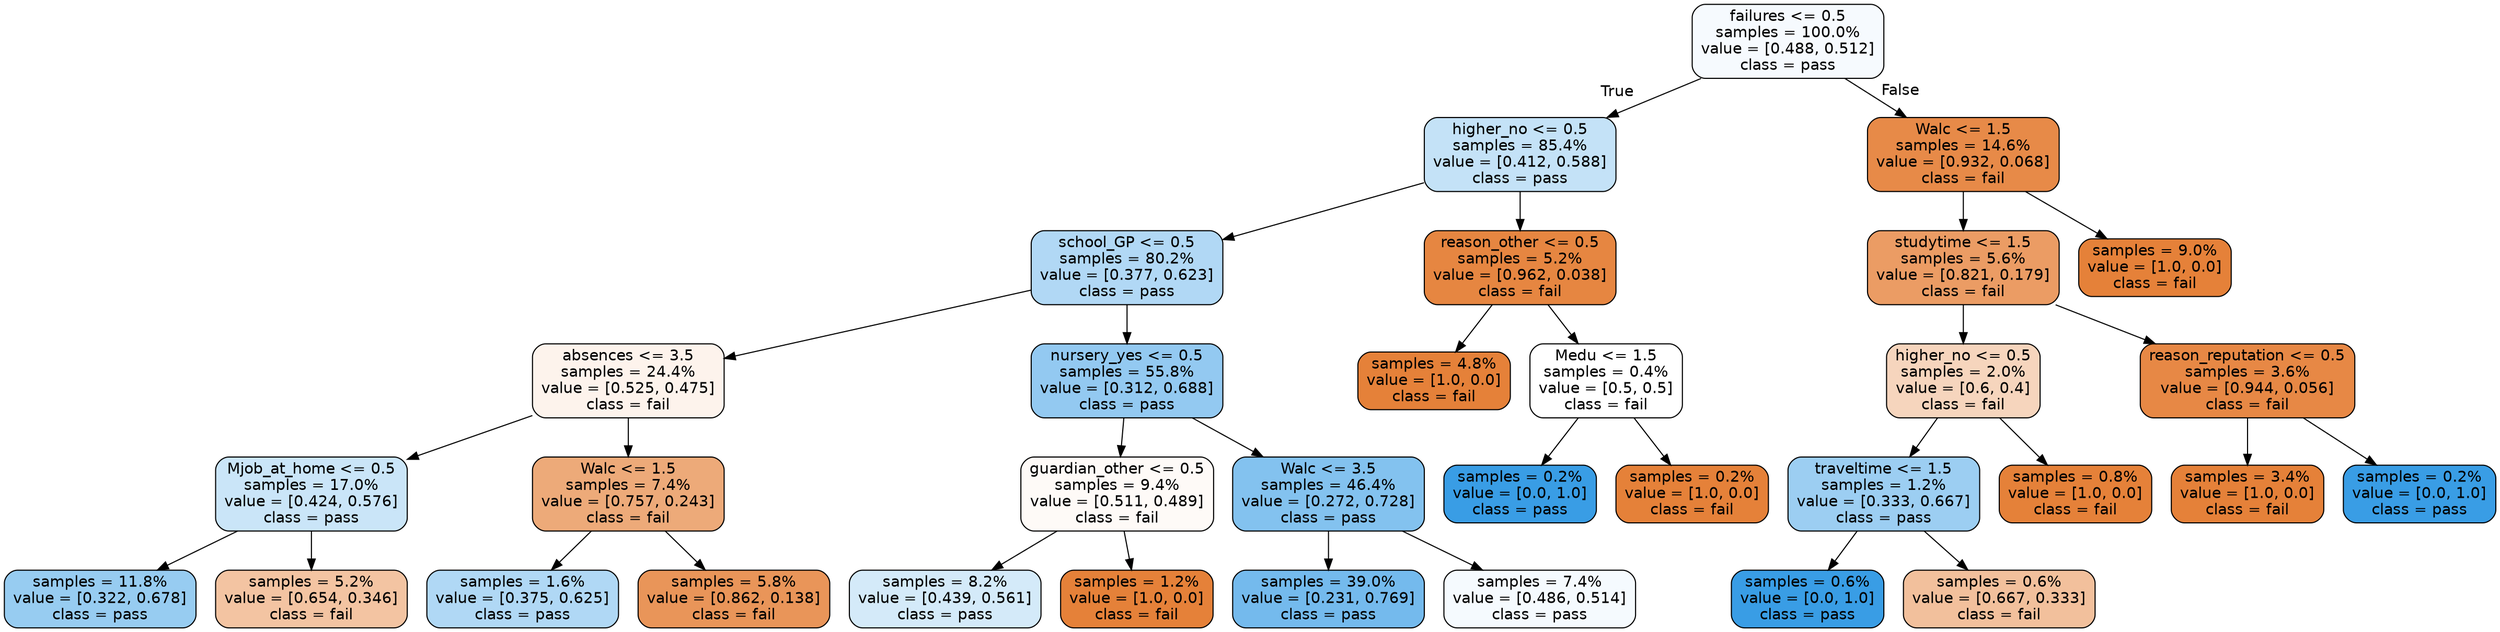 digraph Tree {
node [shape=box, style="filled, rounded", color="black", fontname=helvetica] ;
edge [fontname=helvetica] ;
0 [label="failures <= 0.5\nsamples = 100.0%\nvalue = [0.488, 0.512]\nclass = pass", fillcolor="#f6fafe"] ;
1 [label="higher_no <= 0.5\nsamples = 85.4%\nvalue = [0.412, 0.588]\nclass = pass", fillcolor="#c4e2f7"] ;
0 -> 1 [labeldistance=2.5, labelangle=45, headlabel="True"] ;
2 [label="school_GP <= 0.5\nsamples = 80.2%\nvalue = [0.377, 0.623]\nclass = pass", fillcolor="#b1d8f5"] ;
1 -> 2 ;
3 [label="absences <= 3.5\nsamples = 24.4%\nvalue = [0.525, 0.475]\nclass = fail", fillcolor="#fdf3ec"] ;
2 -> 3 ;
4 [label="Mjob_at_home <= 0.5\nsamples = 17.0%\nvalue = [0.424, 0.576]\nclass = pass", fillcolor="#cae5f8"] ;
3 -> 4 ;
5 [label="samples = 11.8%\nvalue = [0.322, 0.678]\nclass = pass", fillcolor="#97ccf1"] ;
4 -> 5 ;
6 [label="samples = 5.2%\nvalue = [0.654, 0.346]\nclass = fail", fillcolor="#f3c4a2"] ;
4 -> 6 ;
7 [label="Walc <= 1.5\nsamples = 7.4%\nvalue = [0.757, 0.243]\nclass = fail", fillcolor="#edaa79"] ;
3 -> 7 ;
8 [label="samples = 1.6%\nvalue = [0.375, 0.625]\nclass = pass", fillcolor="#b0d8f5"] ;
7 -> 8 ;
9 [label="samples = 5.8%\nvalue = [0.862, 0.138]\nclass = fail", fillcolor="#e99559"] ;
7 -> 9 ;
10 [label="nursery_yes <= 0.5\nsamples = 55.8%\nvalue = [0.312, 0.688]\nclass = pass", fillcolor="#93c9f1"] ;
2 -> 10 ;
11 [label="guardian_other <= 0.5\nsamples = 9.4%\nvalue = [0.511, 0.489]\nclass = fail", fillcolor="#fefaf7"] ;
10 -> 11 ;
12 [label="samples = 8.2%\nvalue = [0.439, 0.561]\nclass = pass", fillcolor="#d4eaf9"] ;
11 -> 12 ;
13 [label="samples = 1.2%\nvalue = [1.0, 0.0]\nclass = fail", fillcolor="#e58139"] ;
11 -> 13 ;
14 [label="Walc <= 3.5\nsamples = 46.4%\nvalue = [0.272, 0.728]\nclass = pass", fillcolor="#83c2ef"] ;
10 -> 14 ;
15 [label="samples = 39.0%\nvalue = [0.231, 0.769]\nclass = pass", fillcolor="#74baed"] ;
14 -> 15 ;
16 [label="samples = 7.4%\nvalue = [0.486, 0.514]\nclass = pass", fillcolor="#f5fafe"] ;
14 -> 16 ;
17 [label="reason_other <= 0.5\nsamples = 5.2%\nvalue = [0.962, 0.038]\nclass = fail", fillcolor="#e68641"] ;
1 -> 17 ;
18 [label="samples = 4.8%\nvalue = [1.0, 0.0]\nclass = fail", fillcolor="#e58139"] ;
17 -> 18 ;
19 [label="Medu <= 1.5\nsamples = 0.4%\nvalue = [0.5, 0.5]\nclass = fail", fillcolor="#ffffff"] ;
17 -> 19 ;
20 [label="samples = 0.2%\nvalue = [0.0, 1.0]\nclass = pass", fillcolor="#399de5"] ;
19 -> 20 ;
21 [label="samples = 0.2%\nvalue = [1.0, 0.0]\nclass = fail", fillcolor="#e58139"] ;
19 -> 21 ;
22 [label="Walc <= 1.5\nsamples = 14.6%\nvalue = [0.932, 0.068]\nclass = fail", fillcolor="#e78a48"] ;
0 -> 22 [labeldistance=2.5, labelangle=-45, headlabel="False"] ;
23 [label="studytime <= 1.5\nsamples = 5.6%\nvalue = [0.821, 0.179]\nclass = fail", fillcolor="#eb9c64"] ;
22 -> 23 ;
24 [label="higher_no <= 0.5\nsamples = 2.0%\nvalue = [0.6, 0.4]\nclass = fail", fillcolor="#f6d5bd"] ;
23 -> 24 ;
25 [label="traveltime <= 1.5\nsamples = 1.2%\nvalue = [0.333, 0.667]\nclass = pass", fillcolor="#9ccef2"] ;
24 -> 25 ;
26 [label="samples = 0.6%\nvalue = [0.0, 1.0]\nclass = pass", fillcolor="#399de5"] ;
25 -> 26 ;
27 [label="samples = 0.6%\nvalue = [0.667, 0.333]\nclass = fail", fillcolor="#f2c09c"] ;
25 -> 27 ;
28 [label="samples = 0.8%\nvalue = [1.0, 0.0]\nclass = fail", fillcolor="#e58139"] ;
24 -> 28 ;
29 [label="reason_reputation <= 0.5\nsamples = 3.6%\nvalue = [0.944, 0.056]\nclass = fail", fillcolor="#e78845"] ;
23 -> 29 ;
30 [label="samples = 3.4%\nvalue = [1.0, 0.0]\nclass = fail", fillcolor="#e58139"] ;
29 -> 30 ;
31 [label="samples = 0.2%\nvalue = [0.0, 1.0]\nclass = pass", fillcolor="#399de5"] ;
29 -> 31 ;
32 [label="samples = 9.0%\nvalue = [1.0, 0.0]\nclass = fail", fillcolor="#e58139"] ;
22 -> 32 ;
}
